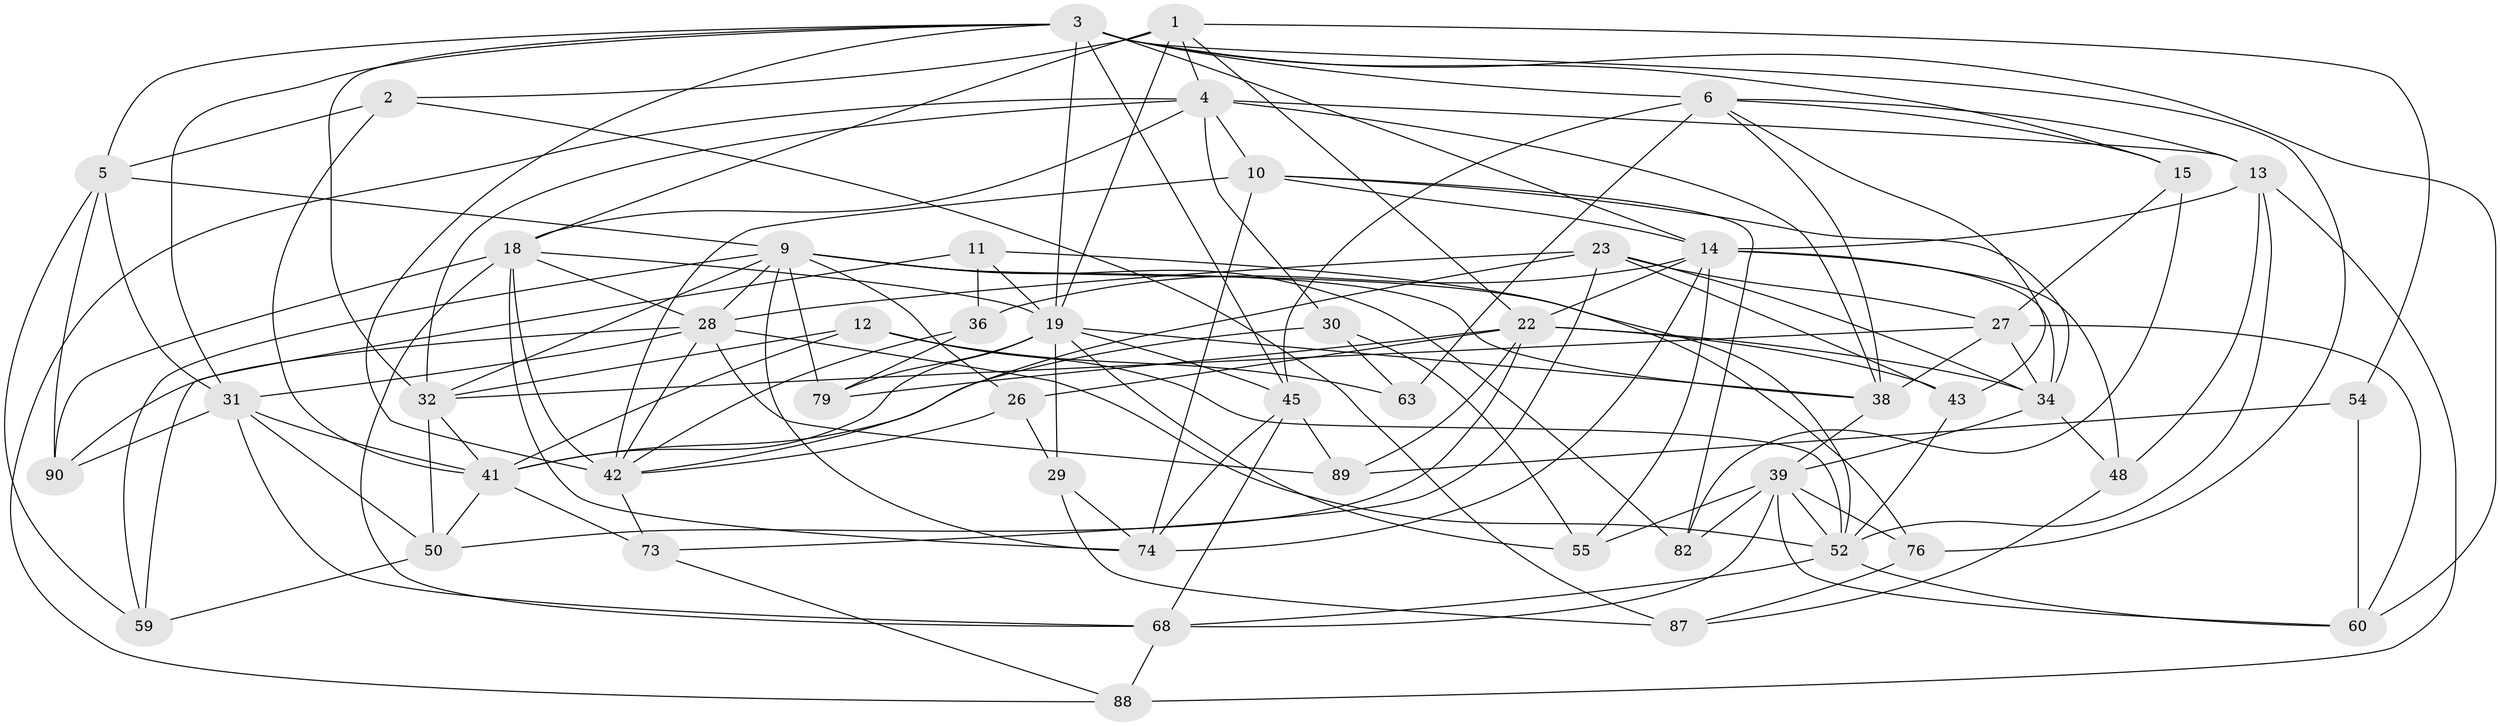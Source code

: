 // original degree distribution, {4: 1.0}
// Generated by graph-tools (version 1.1) at 2025/16/03/09/25 04:16:43]
// undirected, 50 vertices, 144 edges
graph export_dot {
graph [start="1"]
  node [color=gray90,style=filled];
  1 [super="+78"];
  2;
  3 [super="+21+20"];
  4 [super="+7"];
  5 [super="+8"];
  6 [super="+92+93+64"];
  9 [super="+65+17+16"];
  10 [super="+33"];
  11;
  12;
  13 [super="+95"];
  14 [super="+37+57"];
  15;
  18 [super="+58+47"];
  19 [super="+97+24"];
  22 [super="+70"];
  23 [super="+49"];
  26;
  27 [super="+100"];
  28 [super="+83+61"];
  29;
  30;
  31 [super="+44+86"];
  32 [super="+96+84"];
  34 [super="+75+72"];
  36;
  38 [super="+40"];
  39 [super="+80"];
  41 [super="+77+66"];
  42 [super="+56+53"];
  43;
  45 [super="+51"];
  48;
  50 [super="+71"];
  52 [super="+81"];
  54;
  55;
  59;
  60 [super="+67"];
  63;
  68 [super="+85"];
  73;
  74 [super="+94"];
  76;
  79;
  82;
  87;
  88;
  89;
  90;
  1 -- 54;
  1 -- 2;
  1 -- 19;
  1 -- 22;
  1 -- 18;
  1 -- 4;
  2 -- 41;
  2 -- 87;
  2 -- 5;
  3 -- 31 [weight=2];
  3 -- 76;
  3 -- 15;
  3 -- 5;
  3 -- 60;
  3 -- 32;
  3 -- 6;
  3 -- 45;
  3 -- 14;
  3 -- 19;
  3 -- 42;
  4 -- 38;
  4 -- 10;
  4 -- 13;
  4 -- 32;
  4 -- 18;
  4 -- 88;
  4 -- 30;
  5 -- 59;
  5 -- 90;
  5 -- 31;
  5 -- 9;
  6 -- 63 [weight=2];
  6 -- 43;
  6 -- 13;
  6 -- 45;
  6 -- 15;
  6 -- 38;
  9 -- 79;
  9 -- 26;
  9 -- 82;
  9 -- 74;
  9 -- 32;
  9 -- 59;
  9 -- 76;
  9 -- 38;
  9 -- 28;
  10 -- 74;
  10 -- 82;
  10 -- 42;
  10 -- 34;
  10 -- 14;
  11 -- 59;
  11 -- 19;
  11 -- 36;
  11 -- 52;
  12 -- 63;
  12 -- 32;
  12 -- 41;
  12 -- 52;
  13 -- 88;
  13 -- 48;
  13 -- 14;
  13 -- 52;
  14 -- 36;
  14 -- 48;
  14 -- 55;
  14 -- 34 [weight=2];
  14 -- 74;
  14 -- 22;
  15 -- 82;
  15 -- 27;
  18 -- 90;
  18 -- 68;
  18 -- 42;
  18 -- 28;
  18 -- 19;
  18 -- 74;
  19 -- 55;
  19 -- 45;
  19 -- 38;
  19 -- 79;
  19 -- 41;
  19 -- 29;
  22 -- 26;
  22 -- 43;
  22 -- 34;
  22 -- 50;
  22 -- 89;
  22 -- 79;
  23 -- 73;
  23 -- 27;
  23 -- 43;
  23 -- 34;
  23 -- 42;
  23 -- 28;
  26 -- 29;
  26 -- 42;
  27 -- 38;
  27 -- 32;
  27 -- 34;
  27 -- 60;
  28 -- 89;
  28 -- 52;
  28 -- 42;
  28 -- 90;
  28 -- 31;
  29 -- 87;
  29 -- 74;
  30 -- 63;
  30 -- 55;
  30 -- 41;
  31 -- 90;
  31 -- 50;
  31 -- 68;
  31 -- 41;
  32 -- 50 [weight=2];
  32 -- 41;
  34 -- 48;
  34 -- 39;
  36 -- 79;
  36 -- 42;
  38 -- 39;
  39 -- 60;
  39 -- 76;
  39 -- 68;
  39 -- 82;
  39 -- 55;
  39 -- 52;
  41 -- 50;
  41 -- 73;
  42 -- 73;
  43 -- 52;
  45 -- 89;
  45 -- 68;
  45 -- 74;
  48 -- 87;
  50 -- 59;
  52 -- 60;
  52 -- 68;
  54 -- 60 [weight=2];
  54 -- 89;
  68 -- 88;
  73 -- 88;
  76 -- 87;
}
